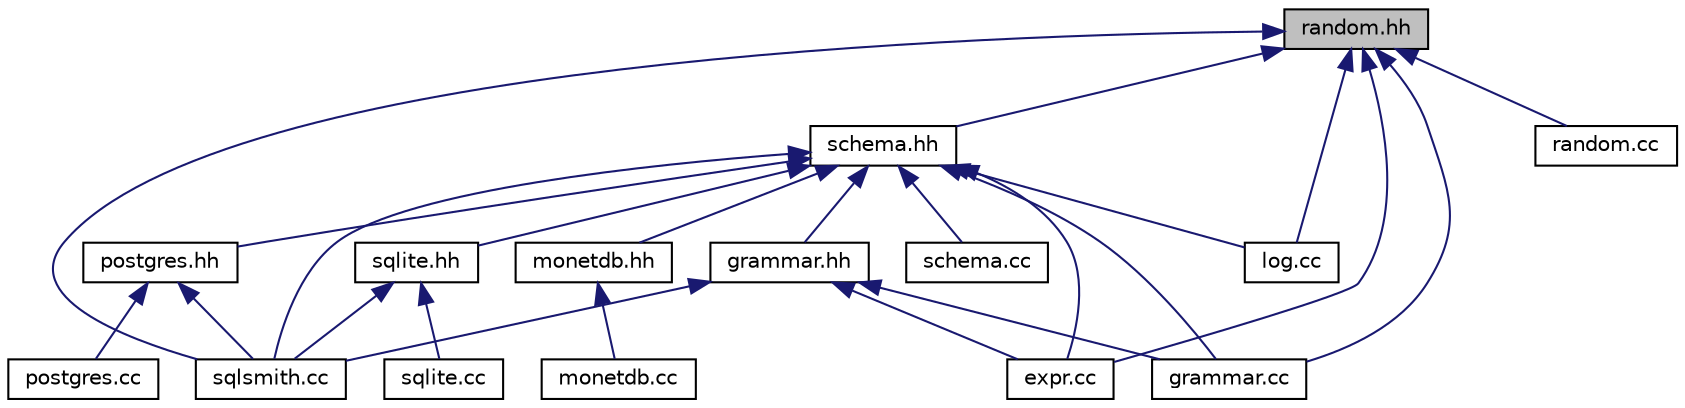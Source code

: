 digraph "random.hh"
{
 // LATEX_PDF_SIZE
  edge [fontname="Helvetica",fontsize="10",labelfontname="Helvetica",labelfontsize="10"];
  node [fontname="Helvetica",fontsize="10",shape=record];
  Node1 [label="random.hh",height=0.2,width=0.4,color="black", fillcolor="grey75", style="filled", fontcolor="black",tooltip="randomness"];
  Node1 -> Node2 [dir="back",color="midnightblue",fontsize="10",style="solid",fontname="Helvetica"];
  Node2 [label="expr.cc",height=0.2,width=0.4,color="black", fillcolor="white", style="filled",URL="$expr_8cc_source.html",tooltip=" "];
  Node1 -> Node3 [dir="back",color="midnightblue",fontsize="10",style="solid",fontname="Helvetica"];
  Node3 [label="grammar.cc",height=0.2,width=0.4,color="black", fillcolor="white", style="filled",URL="$grammar_8cc_source.html",tooltip=" "];
  Node1 -> Node4 [dir="back",color="midnightblue",fontsize="10",style="solid",fontname="Helvetica"];
  Node4 [label="log.cc",height=0.2,width=0.4,color="black", fillcolor="white", style="filled",URL="$log_8cc_source.html",tooltip=" "];
  Node1 -> Node5 [dir="back",color="midnightblue",fontsize="10",style="solid",fontname="Helvetica"];
  Node5 [label="random.cc",height=0.2,width=0.4,color="black", fillcolor="white", style="filled",URL="$random_8cc_source.html",tooltip=" "];
  Node1 -> Node6 [dir="back",color="midnightblue",fontsize="10",style="solid",fontname="Helvetica"];
  Node6 [label="schema.hh",height=0.2,width=0.4,color="black", fillcolor="white", style="filled",URL="$schema_8hh.html",tooltip="Base class providing schema information to grammar."];
  Node6 -> Node2 [dir="back",color="midnightblue",fontsize="10",style="solid",fontname="Helvetica"];
  Node6 -> Node3 [dir="back",color="midnightblue",fontsize="10",style="solid",fontname="Helvetica"];
  Node6 -> Node7 [dir="back",color="midnightblue",fontsize="10",style="solid",fontname="Helvetica"];
  Node7 [label="grammar.hh",height=0.2,width=0.4,color="black", fillcolor="white", style="filled",URL="$grammar_8hh.html",tooltip="grammar: Top-level and unsorted grammar productions"];
  Node7 -> Node2 [dir="back",color="midnightblue",fontsize="10",style="solid",fontname="Helvetica"];
  Node7 -> Node3 [dir="back",color="midnightblue",fontsize="10",style="solid",fontname="Helvetica"];
  Node7 -> Node8 [dir="back",color="midnightblue",fontsize="10",style="solid",fontname="Helvetica"];
  Node8 [label="sqlsmith.cc",height=0.2,width=0.4,color="black", fillcolor="white", style="filled",URL="$sqlsmith_8cc_source.html",tooltip=" "];
  Node6 -> Node4 [dir="back",color="midnightblue",fontsize="10",style="solid",fontname="Helvetica"];
  Node6 -> Node9 [dir="back",color="midnightblue",fontsize="10",style="solid",fontname="Helvetica"];
  Node9 [label="monetdb.hh",height=0.2,width=0.4,color="black", fillcolor="white", style="filled",URL="$monetdb_8hh.html",tooltip="schema and dut classes for MonetDB"];
  Node9 -> Node10 [dir="back",color="midnightblue",fontsize="10",style="solid",fontname="Helvetica"];
  Node10 [label="monetdb.cc",height=0.2,width=0.4,color="black", fillcolor="white", style="filled",URL="$monetdb_8cc_source.html",tooltip=" "];
  Node6 -> Node11 [dir="back",color="midnightblue",fontsize="10",style="solid",fontname="Helvetica"];
  Node11 [label="postgres.hh",height=0.2,width=0.4,color="black", fillcolor="white", style="filled",URL="$postgres_8hh.html",tooltip="schema and dut classes for PostgreSQL"];
  Node11 -> Node12 [dir="back",color="midnightblue",fontsize="10",style="solid",fontname="Helvetica"];
  Node12 [label="postgres.cc",height=0.2,width=0.4,color="black", fillcolor="white", style="filled",URL="$postgres_8cc_source.html",tooltip=" "];
  Node11 -> Node8 [dir="back",color="midnightblue",fontsize="10",style="solid",fontname="Helvetica"];
  Node6 -> Node13 [dir="back",color="midnightblue",fontsize="10",style="solid",fontname="Helvetica"];
  Node13 [label="schema.cc",height=0.2,width=0.4,color="black", fillcolor="white", style="filled",URL="$schema_8cc_source.html",tooltip=" "];
  Node6 -> Node14 [dir="back",color="midnightblue",fontsize="10",style="solid",fontname="Helvetica"];
  Node14 [label="sqlite.hh",height=0.2,width=0.4,color="black", fillcolor="white", style="filled",URL="$sqlite_8hh.html",tooltip="schema and dut classes for SQLite 3"];
  Node14 -> Node15 [dir="back",color="midnightblue",fontsize="10",style="solid",fontname="Helvetica"];
  Node15 [label="sqlite.cc",height=0.2,width=0.4,color="black", fillcolor="white", style="filled",URL="$sqlite_8cc_source.html",tooltip=" "];
  Node14 -> Node8 [dir="back",color="midnightblue",fontsize="10",style="solid",fontname="Helvetica"];
  Node6 -> Node8 [dir="back",color="midnightblue",fontsize="10",style="solid",fontname="Helvetica"];
  Node1 -> Node8 [dir="back",color="midnightblue",fontsize="10",style="solid",fontname="Helvetica"];
}
